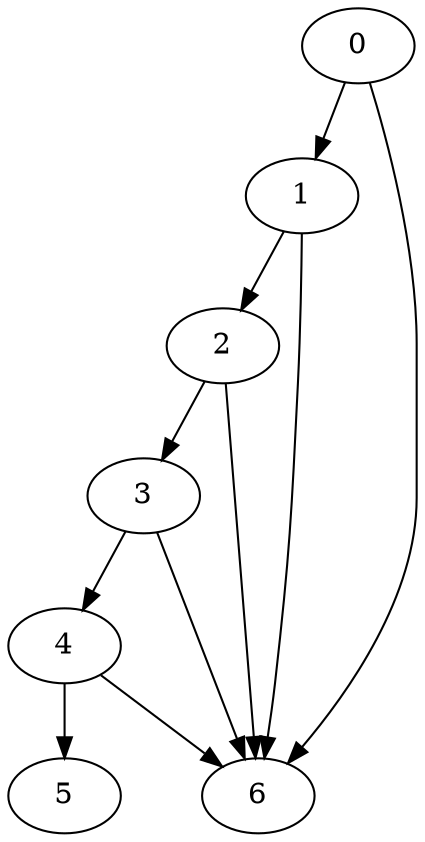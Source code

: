 digraph {
	0
	1
	2
	3
	4
	5
	6
	0 -> 1
	1 -> 2
	2 -> 3
	3 -> 4
	4 -> 5
	0 -> 6
	1 -> 6
	2 -> 6
	3 -> 6
	4 -> 6
}
